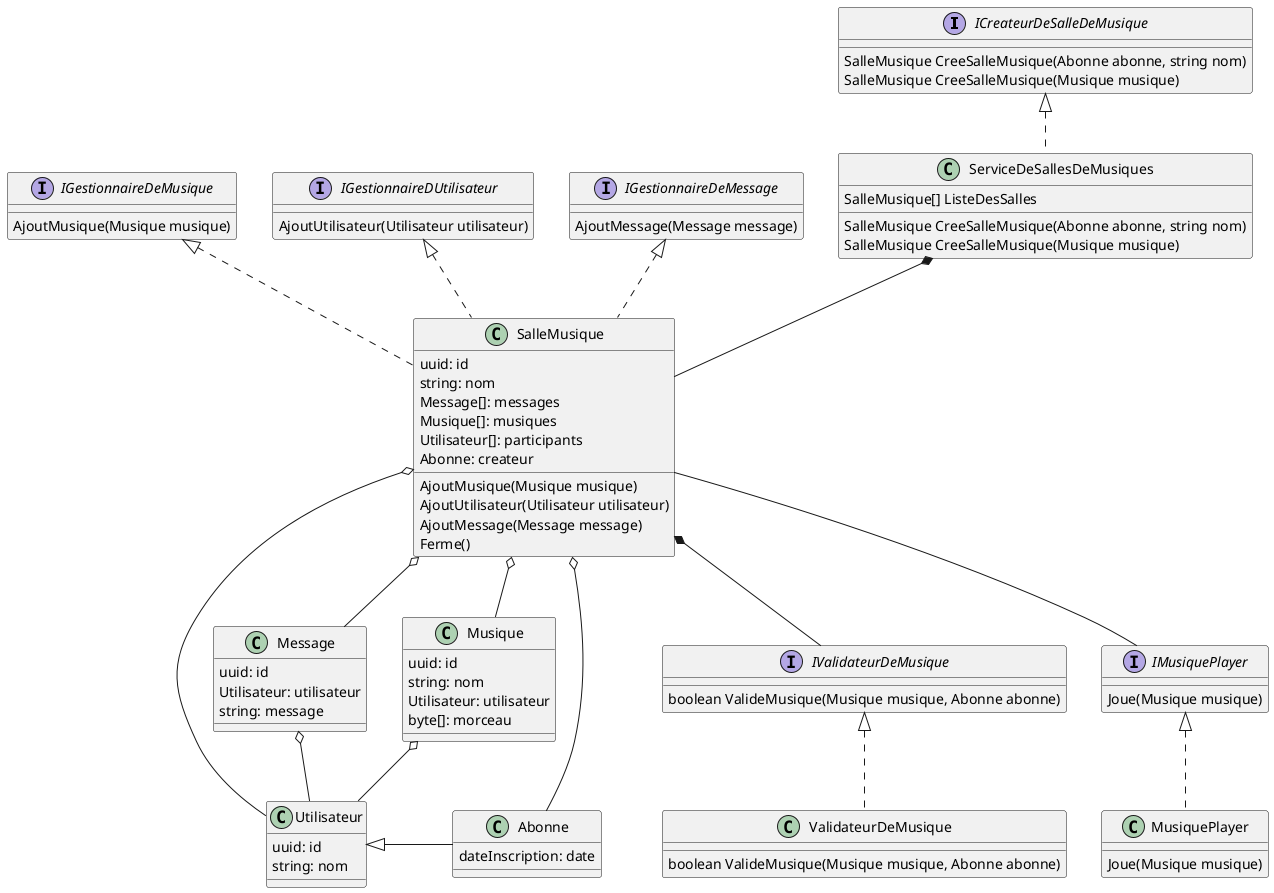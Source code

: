@startuml classes


interface ICreateurDeSalleDeMusique {
    SalleMusique CreeSalleMusique(Abonne abonne, string nom)
    SalleMusique CreeSalleMusique(Musique musique)
}

interface IGestionnaireDeMusique {
    AjoutMusique(Musique musique)
}
interface IGestionnaireDUtilisateur {
    AjoutUtilisateur(Utilisateur utilisateur)
}
interface IGestionnaireDeMessage {
    AjoutMessage(Message message)
}

class ServiceDeSallesDeMusiques{
    SalleMusique[] ListeDesSalles
    SalleMusique CreeSalleMusique(Abonne abonne, string nom)
    SalleMusique CreeSalleMusique(Musique musique)
}

class Message {
    uuid: id
    Utilisateur: utilisateur
    string: message
}

class Musique{
    uuid: id
    string: nom
    Utilisateur: utilisateur
    byte[]: morceau
}

class SalleMusique{
    uuid: id
    string: nom
    Message[]: messages
    Musique[]: musiques
    Utilisateur[]: participants
    Abonne: createur
    AjoutMusique(Musique musique)
    AjoutUtilisateur(Utilisateur utilisateur)
    AjoutMessage(Message message)
    Ferme()
}

interface IValidateurDeMusique {
    boolean ValideMusique(Musique musique, Abonne abonne)
}

class ValidateurDeMusique {
    boolean ValideMusique(Musique musique, Abonne abonne)
}

interface IMusiquePlayer{
    Joue(Musique musique)
}
class MusiquePlayer{
    Joue(Musique musique)
}

class Utilisateur{
    uuid: id
    string: nom
}

class Abonne{
    dateInscription: date
}


Utilisateur <|- Abonne
ICreateurDeSalleDeMusique <|.. ServiceDeSallesDeMusiques
ServiceDeSallesDeMusiques *-- SalleMusique
IGestionnaireDeMusique <|.. SalleMusique
IGestionnaireDUtilisateur <|.. SalleMusique
IGestionnaireDeMessage <|.. SalleMusique
Message o-- Utilisateur
Musique o-- Utilisateur
SalleMusique o-- Message
SalleMusique o-- Musique
SalleMusique o-- Abonne
SalleMusique o-- Utilisateur
SalleMusique *-- IValidateurDeMusique
IValidateurDeMusique <|.. ValidateurDeMusique
IMusiquePlayer <|.. MusiquePlayer
SalleMusique -- IMusiquePlayer

@enduml